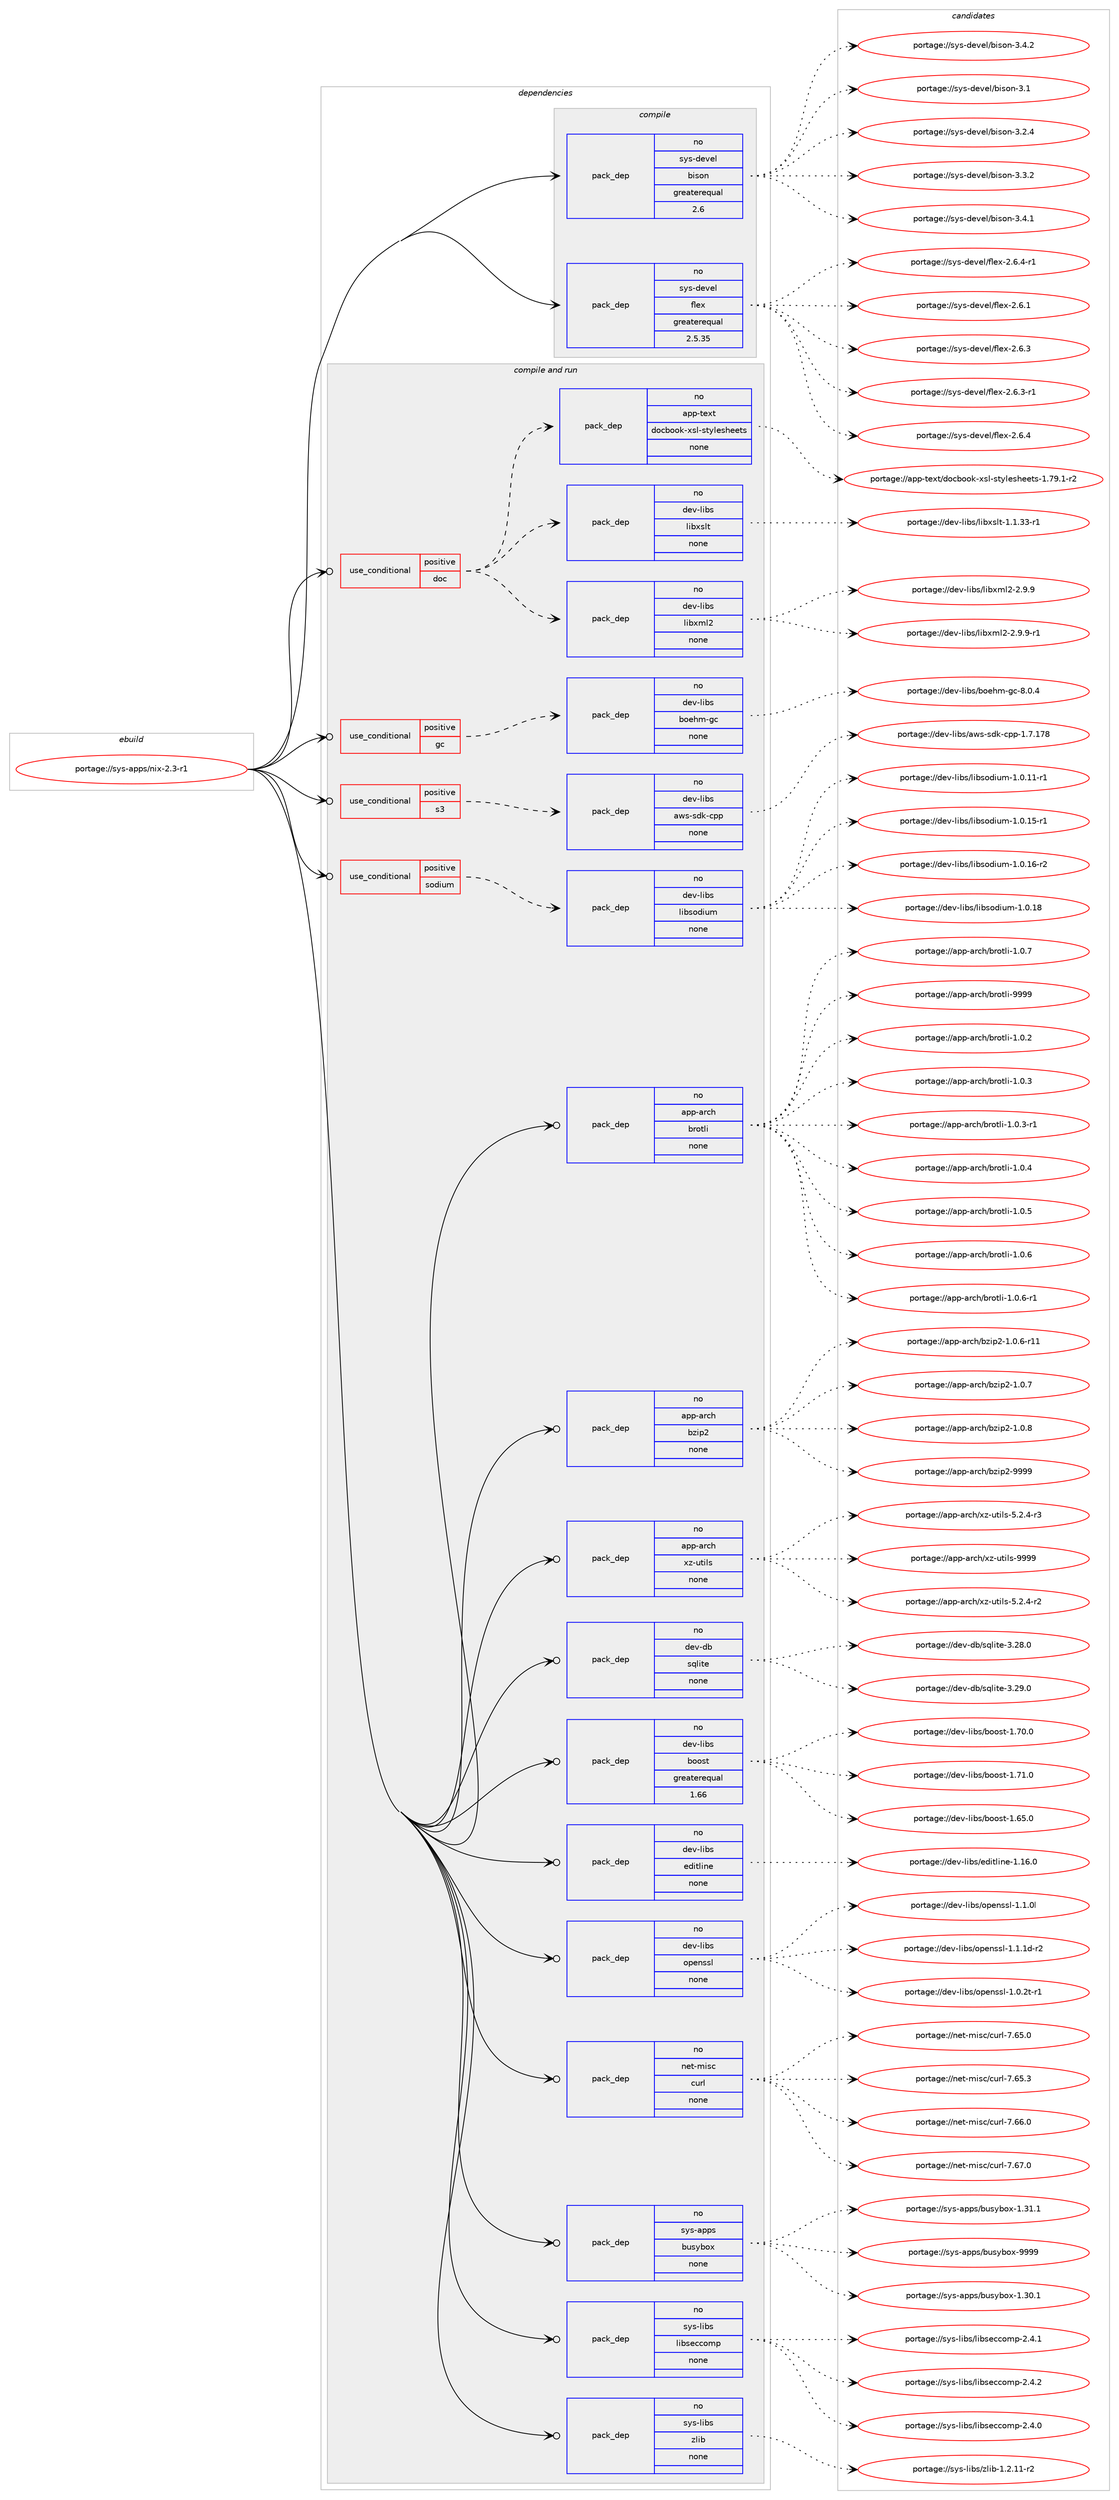 digraph prolog {

# *************
# Graph options
# *************

newrank=true;
concentrate=true;
compound=true;
graph [rankdir=LR,fontname=Helvetica,fontsize=10,ranksep=1.5];#, ranksep=2.5, nodesep=0.2];
edge  [arrowhead=vee];
node  [fontname=Helvetica,fontsize=10];

# **********
# The ebuild
# **********

subgraph cluster_leftcol {
color=gray;
rank=same;
label=<<i>ebuild</i>>;
id [label="portage://sys-apps/nix-2.3-r1", color=red, width=4, href="../sys-apps/nix-2.3-r1.svg"];
}

# ****************
# The dependencies
# ****************

subgraph cluster_midcol {
color=gray;
label=<<i>dependencies</i>>;
subgraph cluster_compile {
fillcolor="#eeeeee";
style=filled;
label=<<i>compile</i>>;
subgraph pack303184 {
dependency409616 [label=<<TABLE BORDER="0" CELLBORDER="1" CELLSPACING="0" CELLPADDING="4" WIDTH="220"><TR><TD ROWSPAN="6" CELLPADDING="30">pack_dep</TD></TR><TR><TD WIDTH="110">no</TD></TR><TR><TD>sys-devel</TD></TR><TR><TD>bison</TD></TR><TR><TD>greaterequal</TD></TR><TR><TD>2.6</TD></TR></TABLE>>, shape=none, color=blue];
}
id:e -> dependency409616:w [weight=20,style="solid",arrowhead="vee"];
subgraph pack303185 {
dependency409617 [label=<<TABLE BORDER="0" CELLBORDER="1" CELLSPACING="0" CELLPADDING="4" WIDTH="220"><TR><TD ROWSPAN="6" CELLPADDING="30">pack_dep</TD></TR><TR><TD WIDTH="110">no</TD></TR><TR><TD>sys-devel</TD></TR><TR><TD>flex</TD></TR><TR><TD>greaterequal</TD></TR><TR><TD>2.5.35</TD></TR></TABLE>>, shape=none, color=blue];
}
id:e -> dependency409617:w [weight=20,style="solid",arrowhead="vee"];
}
subgraph cluster_compileandrun {
fillcolor="#eeeeee";
style=filled;
label=<<i>compile and run</i>>;
subgraph cond99584 {
dependency409618 [label=<<TABLE BORDER="0" CELLBORDER="1" CELLSPACING="0" CELLPADDING="4"><TR><TD ROWSPAN="3" CELLPADDING="10">use_conditional</TD></TR><TR><TD>positive</TD></TR><TR><TD>doc</TD></TR></TABLE>>, shape=none, color=red];
subgraph pack303186 {
dependency409619 [label=<<TABLE BORDER="0" CELLBORDER="1" CELLSPACING="0" CELLPADDING="4" WIDTH="220"><TR><TD ROWSPAN="6" CELLPADDING="30">pack_dep</TD></TR><TR><TD WIDTH="110">no</TD></TR><TR><TD>dev-libs</TD></TR><TR><TD>libxml2</TD></TR><TR><TD>none</TD></TR><TR><TD></TD></TR></TABLE>>, shape=none, color=blue];
}
dependency409618:e -> dependency409619:w [weight=20,style="dashed",arrowhead="vee"];
subgraph pack303187 {
dependency409620 [label=<<TABLE BORDER="0" CELLBORDER="1" CELLSPACING="0" CELLPADDING="4" WIDTH="220"><TR><TD ROWSPAN="6" CELLPADDING="30">pack_dep</TD></TR><TR><TD WIDTH="110">no</TD></TR><TR><TD>dev-libs</TD></TR><TR><TD>libxslt</TD></TR><TR><TD>none</TD></TR><TR><TD></TD></TR></TABLE>>, shape=none, color=blue];
}
dependency409618:e -> dependency409620:w [weight=20,style="dashed",arrowhead="vee"];
subgraph pack303188 {
dependency409621 [label=<<TABLE BORDER="0" CELLBORDER="1" CELLSPACING="0" CELLPADDING="4" WIDTH="220"><TR><TD ROWSPAN="6" CELLPADDING="30">pack_dep</TD></TR><TR><TD WIDTH="110">no</TD></TR><TR><TD>app-text</TD></TR><TR><TD>docbook-xsl-stylesheets</TD></TR><TR><TD>none</TD></TR><TR><TD></TD></TR></TABLE>>, shape=none, color=blue];
}
dependency409618:e -> dependency409621:w [weight=20,style="dashed",arrowhead="vee"];
}
id:e -> dependency409618:w [weight=20,style="solid",arrowhead="odotvee"];
subgraph cond99585 {
dependency409622 [label=<<TABLE BORDER="0" CELLBORDER="1" CELLSPACING="0" CELLPADDING="4"><TR><TD ROWSPAN="3" CELLPADDING="10">use_conditional</TD></TR><TR><TD>positive</TD></TR><TR><TD>gc</TD></TR></TABLE>>, shape=none, color=red];
subgraph pack303189 {
dependency409623 [label=<<TABLE BORDER="0" CELLBORDER="1" CELLSPACING="0" CELLPADDING="4" WIDTH="220"><TR><TD ROWSPAN="6" CELLPADDING="30">pack_dep</TD></TR><TR><TD WIDTH="110">no</TD></TR><TR><TD>dev-libs</TD></TR><TR><TD>boehm-gc</TD></TR><TR><TD>none</TD></TR><TR><TD></TD></TR></TABLE>>, shape=none, color=blue];
}
dependency409622:e -> dependency409623:w [weight=20,style="dashed",arrowhead="vee"];
}
id:e -> dependency409622:w [weight=20,style="solid",arrowhead="odotvee"];
subgraph cond99586 {
dependency409624 [label=<<TABLE BORDER="0" CELLBORDER="1" CELLSPACING="0" CELLPADDING="4"><TR><TD ROWSPAN="3" CELLPADDING="10">use_conditional</TD></TR><TR><TD>positive</TD></TR><TR><TD>s3</TD></TR></TABLE>>, shape=none, color=red];
subgraph pack303190 {
dependency409625 [label=<<TABLE BORDER="0" CELLBORDER="1" CELLSPACING="0" CELLPADDING="4" WIDTH="220"><TR><TD ROWSPAN="6" CELLPADDING="30">pack_dep</TD></TR><TR><TD WIDTH="110">no</TD></TR><TR><TD>dev-libs</TD></TR><TR><TD>aws-sdk-cpp</TD></TR><TR><TD>none</TD></TR><TR><TD></TD></TR></TABLE>>, shape=none, color=blue];
}
dependency409624:e -> dependency409625:w [weight=20,style="dashed",arrowhead="vee"];
}
id:e -> dependency409624:w [weight=20,style="solid",arrowhead="odotvee"];
subgraph cond99587 {
dependency409626 [label=<<TABLE BORDER="0" CELLBORDER="1" CELLSPACING="0" CELLPADDING="4"><TR><TD ROWSPAN="3" CELLPADDING="10">use_conditional</TD></TR><TR><TD>positive</TD></TR><TR><TD>sodium</TD></TR></TABLE>>, shape=none, color=red];
subgraph pack303191 {
dependency409627 [label=<<TABLE BORDER="0" CELLBORDER="1" CELLSPACING="0" CELLPADDING="4" WIDTH="220"><TR><TD ROWSPAN="6" CELLPADDING="30">pack_dep</TD></TR><TR><TD WIDTH="110">no</TD></TR><TR><TD>dev-libs</TD></TR><TR><TD>libsodium</TD></TR><TR><TD>none</TD></TR><TR><TD></TD></TR></TABLE>>, shape=none, color=blue];
}
dependency409626:e -> dependency409627:w [weight=20,style="dashed",arrowhead="vee"];
}
id:e -> dependency409626:w [weight=20,style="solid",arrowhead="odotvee"];
subgraph pack303192 {
dependency409628 [label=<<TABLE BORDER="0" CELLBORDER="1" CELLSPACING="0" CELLPADDING="4" WIDTH="220"><TR><TD ROWSPAN="6" CELLPADDING="30">pack_dep</TD></TR><TR><TD WIDTH="110">no</TD></TR><TR><TD>app-arch</TD></TR><TR><TD>brotli</TD></TR><TR><TD>none</TD></TR><TR><TD></TD></TR></TABLE>>, shape=none, color=blue];
}
id:e -> dependency409628:w [weight=20,style="solid",arrowhead="odotvee"];
subgraph pack303193 {
dependency409629 [label=<<TABLE BORDER="0" CELLBORDER="1" CELLSPACING="0" CELLPADDING="4" WIDTH="220"><TR><TD ROWSPAN="6" CELLPADDING="30">pack_dep</TD></TR><TR><TD WIDTH="110">no</TD></TR><TR><TD>app-arch</TD></TR><TR><TD>bzip2</TD></TR><TR><TD>none</TD></TR><TR><TD></TD></TR></TABLE>>, shape=none, color=blue];
}
id:e -> dependency409629:w [weight=20,style="solid",arrowhead="odotvee"];
subgraph pack303194 {
dependency409630 [label=<<TABLE BORDER="0" CELLBORDER="1" CELLSPACING="0" CELLPADDING="4" WIDTH="220"><TR><TD ROWSPAN="6" CELLPADDING="30">pack_dep</TD></TR><TR><TD WIDTH="110">no</TD></TR><TR><TD>app-arch</TD></TR><TR><TD>xz-utils</TD></TR><TR><TD>none</TD></TR><TR><TD></TD></TR></TABLE>>, shape=none, color=blue];
}
id:e -> dependency409630:w [weight=20,style="solid",arrowhead="odotvee"];
subgraph pack303195 {
dependency409631 [label=<<TABLE BORDER="0" CELLBORDER="1" CELLSPACING="0" CELLPADDING="4" WIDTH="220"><TR><TD ROWSPAN="6" CELLPADDING="30">pack_dep</TD></TR><TR><TD WIDTH="110">no</TD></TR><TR><TD>dev-db</TD></TR><TR><TD>sqlite</TD></TR><TR><TD>none</TD></TR><TR><TD></TD></TR></TABLE>>, shape=none, color=blue];
}
id:e -> dependency409631:w [weight=20,style="solid",arrowhead="odotvee"];
subgraph pack303196 {
dependency409632 [label=<<TABLE BORDER="0" CELLBORDER="1" CELLSPACING="0" CELLPADDING="4" WIDTH="220"><TR><TD ROWSPAN="6" CELLPADDING="30">pack_dep</TD></TR><TR><TD WIDTH="110">no</TD></TR><TR><TD>dev-libs</TD></TR><TR><TD>boost</TD></TR><TR><TD>greaterequal</TD></TR><TR><TD>1.66</TD></TR></TABLE>>, shape=none, color=blue];
}
id:e -> dependency409632:w [weight=20,style="solid",arrowhead="odotvee"];
subgraph pack303197 {
dependency409633 [label=<<TABLE BORDER="0" CELLBORDER="1" CELLSPACING="0" CELLPADDING="4" WIDTH="220"><TR><TD ROWSPAN="6" CELLPADDING="30">pack_dep</TD></TR><TR><TD WIDTH="110">no</TD></TR><TR><TD>dev-libs</TD></TR><TR><TD>editline</TD></TR><TR><TD>none</TD></TR><TR><TD></TD></TR></TABLE>>, shape=none, color=blue];
}
id:e -> dependency409633:w [weight=20,style="solid",arrowhead="odotvee"];
subgraph pack303198 {
dependency409634 [label=<<TABLE BORDER="0" CELLBORDER="1" CELLSPACING="0" CELLPADDING="4" WIDTH="220"><TR><TD ROWSPAN="6" CELLPADDING="30">pack_dep</TD></TR><TR><TD WIDTH="110">no</TD></TR><TR><TD>dev-libs</TD></TR><TR><TD>openssl</TD></TR><TR><TD>none</TD></TR><TR><TD></TD></TR></TABLE>>, shape=none, color=blue];
}
id:e -> dependency409634:w [weight=20,style="solid",arrowhead="odotvee"];
subgraph pack303199 {
dependency409635 [label=<<TABLE BORDER="0" CELLBORDER="1" CELLSPACING="0" CELLPADDING="4" WIDTH="220"><TR><TD ROWSPAN="6" CELLPADDING="30">pack_dep</TD></TR><TR><TD WIDTH="110">no</TD></TR><TR><TD>net-misc</TD></TR><TR><TD>curl</TD></TR><TR><TD>none</TD></TR><TR><TD></TD></TR></TABLE>>, shape=none, color=blue];
}
id:e -> dependency409635:w [weight=20,style="solid",arrowhead="odotvee"];
subgraph pack303200 {
dependency409636 [label=<<TABLE BORDER="0" CELLBORDER="1" CELLSPACING="0" CELLPADDING="4" WIDTH="220"><TR><TD ROWSPAN="6" CELLPADDING="30">pack_dep</TD></TR><TR><TD WIDTH="110">no</TD></TR><TR><TD>sys-apps</TD></TR><TR><TD>busybox</TD></TR><TR><TD>none</TD></TR><TR><TD></TD></TR></TABLE>>, shape=none, color=blue];
}
id:e -> dependency409636:w [weight=20,style="solid",arrowhead="odotvee"];
subgraph pack303201 {
dependency409637 [label=<<TABLE BORDER="0" CELLBORDER="1" CELLSPACING="0" CELLPADDING="4" WIDTH="220"><TR><TD ROWSPAN="6" CELLPADDING="30">pack_dep</TD></TR><TR><TD WIDTH="110">no</TD></TR><TR><TD>sys-libs</TD></TR><TR><TD>libseccomp</TD></TR><TR><TD>none</TD></TR><TR><TD></TD></TR></TABLE>>, shape=none, color=blue];
}
id:e -> dependency409637:w [weight=20,style="solid",arrowhead="odotvee"];
subgraph pack303202 {
dependency409638 [label=<<TABLE BORDER="0" CELLBORDER="1" CELLSPACING="0" CELLPADDING="4" WIDTH="220"><TR><TD ROWSPAN="6" CELLPADDING="30">pack_dep</TD></TR><TR><TD WIDTH="110">no</TD></TR><TR><TD>sys-libs</TD></TR><TR><TD>zlib</TD></TR><TR><TD>none</TD></TR><TR><TD></TD></TR></TABLE>>, shape=none, color=blue];
}
id:e -> dependency409638:w [weight=20,style="solid",arrowhead="odotvee"];
}
subgraph cluster_run {
fillcolor="#eeeeee";
style=filled;
label=<<i>run</i>>;
}
}

# **************
# The candidates
# **************

subgraph cluster_choices {
rank=same;
color=gray;
label=<<i>candidates</i>>;

subgraph choice303184 {
color=black;
nodesep=1;
choiceportage11512111545100101118101108479810511511111045514649 [label="portage://sys-devel/bison-3.1", color=red, width=4,href="../sys-devel/bison-3.1.svg"];
choiceportage115121115451001011181011084798105115111110455146504652 [label="portage://sys-devel/bison-3.2.4", color=red, width=4,href="../sys-devel/bison-3.2.4.svg"];
choiceportage115121115451001011181011084798105115111110455146514650 [label="portage://sys-devel/bison-3.3.2", color=red, width=4,href="../sys-devel/bison-3.3.2.svg"];
choiceportage115121115451001011181011084798105115111110455146524649 [label="portage://sys-devel/bison-3.4.1", color=red, width=4,href="../sys-devel/bison-3.4.1.svg"];
choiceportage115121115451001011181011084798105115111110455146524650 [label="portage://sys-devel/bison-3.4.2", color=red, width=4,href="../sys-devel/bison-3.4.2.svg"];
dependency409616:e -> choiceportage11512111545100101118101108479810511511111045514649:w [style=dotted,weight="100"];
dependency409616:e -> choiceportage115121115451001011181011084798105115111110455146504652:w [style=dotted,weight="100"];
dependency409616:e -> choiceportage115121115451001011181011084798105115111110455146514650:w [style=dotted,weight="100"];
dependency409616:e -> choiceportage115121115451001011181011084798105115111110455146524649:w [style=dotted,weight="100"];
dependency409616:e -> choiceportage115121115451001011181011084798105115111110455146524650:w [style=dotted,weight="100"];
}
subgraph choice303185 {
color=black;
nodesep=1;
choiceportage1151211154510010111810110847102108101120455046544649 [label="portage://sys-devel/flex-2.6.1", color=red, width=4,href="../sys-devel/flex-2.6.1.svg"];
choiceportage1151211154510010111810110847102108101120455046544651 [label="portage://sys-devel/flex-2.6.3", color=red, width=4,href="../sys-devel/flex-2.6.3.svg"];
choiceportage11512111545100101118101108471021081011204550465446514511449 [label="portage://sys-devel/flex-2.6.3-r1", color=red, width=4,href="../sys-devel/flex-2.6.3-r1.svg"];
choiceportage1151211154510010111810110847102108101120455046544652 [label="portage://sys-devel/flex-2.6.4", color=red, width=4,href="../sys-devel/flex-2.6.4.svg"];
choiceportage11512111545100101118101108471021081011204550465446524511449 [label="portage://sys-devel/flex-2.6.4-r1", color=red, width=4,href="../sys-devel/flex-2.6.4-r1.svg"];
dependency409617:e -> choiceportage1151211154510010111810110847102108101120455046544649:w [style=dotted,weight="100"];
dependency409617:e -> choiceportage1151211154510010111810110847102108101120455046544651:w [style=dotted,weight="100"];
dependency409617:e -> choiceportage11512111545100101118101108471021081011204550465446514511449:w [style=dotted,weight="100"];
dependency409617:e -> choiceportage1151211154510010111810110847102108101120455046544652:w [style=dotted,weight="100"];
dependency409617:e -> choiceportage11512111545100101118101108471021081011204550465446524511449:w [style=dotted,weight="100"];
}
subgraph choice303186 {
color=black;
nodesep=1;
choiceportage1001011184510810598115471081059812010910850455046574657 [label="portage://dev-libs/libxml2-2.9.9", color=red, width=4,href="../dev-libs/libxml2-2.9.9.svg"];
choiceportage10010111845108105981154710810598120109108504550465746574511449 [label="portage://dev-libs/libxml2-2.9.9-r1", color=red, width=4,href="../dev-libs/libxml2-2.9.9-r1.svg"];
dependency409619:e -> choiceportage1001011184510810598115471081059812010910850455046574657:w [style=dotted,weight="100"];
dependency409619:e -> choiceportage10010111845108105981154710810598120109108504550465746574511449:w [style=dotted,weight="100"];
}
subgraph choice303187 {
color=black;
nodesep=1;
choiceportage10010111845108105981154710810598120115108116454946494651514511449 [label="portage://dev-libs/libxslt-1.1.33-r1", color=red, width=4,href="../dev-libs/libxslt-1.1.33-r1.svg"];
dependency409620:e -> choiceportage10010111845108105981154710810598120115108116454946494651514511449:w [style=dotted,weight="100"];
}
subgraph choice303188 {
color=black;
nodesep=1;
choiceportage97112112451161011201164710011199981111111074512011510845115116121108101115104101101116115454946555746494511450 [label="portage://app-text/docbook-xsl-stylesheets-1.79.1-r2", color=red, width=4,href="../app-text/docbook-xsl-stylesheets-1.79.1-r2.svg"];
dependency409621:e -> choiceportage97112112451161011201164710011199981111111074512011510845115116121108101115104101101116115454946555746494511450:w [style=dotted,weight="100"];
}
subgraph choice303189 {
color=black;
nodesep=1;
choiceportage100101118451081059811547981111011041094510399455646484652 [label="portage://dev-libs/boehm-gc-8.0.4", color=red, width=4,href="../dev-libs/boehm-gc-8.0.4.svg"];
dependency409623:e -> choiceportage100101118451081059811547981111011041094510399455646484652:w [style=dotted,weight="100"];
}
subgraph choice303190 {
color=black;
nodesep=1;
choiceportage100101118451081059811547971191154511510010745991121124549465546495556 [label="portage://dev-libs/aws-sdk-cpp-1.7.178", color=red, width=4,href="../dev-libs/aws-sdk-cpp-1.7.178.svg"];
dependency409625:e -> choiceportage100101118451081059811547971191154511510010745991121124549465546495556:w [style=dotted,weight="100"];
}
subgraph choice303191 {
color=black;
nodesep=1;
choiceportage10010111845108105981154710810598115111100105117109454946484649494511449 [label="portage://dev-libs/libsodium-1.0.11-r1", color=red, width=4,href="../dev-libs/libsodium-1.0.11-r1.svg"];
choiceportage10010111845108105981154710810598115111100105117109454946484649534511449 [label="portage://dev-libs/libsodium-1.0.15-r1", color=red, width=4,href="../dev-libs/libsodium-1.0.15-r1.svg"];
choiceportage10010111845108105981154710810598115111100105117109454946484649544511450 [label="portage://dev-libs/libsodium-1.0.16-r2", color=red, width=4,href="../dev-libs/libsodium-1.0.16-r2.svg"];
choiceportage1001011184510810598115471081059811511110010511710945494648464956 [label="portage://dev-libs/libsodium-1.0.18", color=red, width=4,href="../dev-libs/libsodium-1.0.18.svg"];
dependency409627:e -> choiceportage10010111845108105981154710810598115111100105117109454946484649494511449:w [style=dotted,weight="100"];
dependency409627:e -> choiceportage10010111845108105981154710810598115111100105117109454946484649534511449:w [style=dotted,weight="100"];
dependency409627:e -> choiceportage10010111845108105981154710810598115111100105117109454946484649544511450:w [style=dotted,weight="100"];
dependency409627:e -> choiceportage1001011184510810598115471081059811511110010511710945494648464956:w [style=dotted,weight="100"];
}
subgraph choice303192 {
color=black;
nodesep=1;
choiceportage971121124597114991044798114111116108105454946484650 [label="portage://app-arch/brotli-1.0.2", color=red, width=4,href="../app-arch/brotli-1.0.2.svg"];
choiceportage971121124597114991044798114111116108105454946484651 [label="portage://app-arch/brotli-1.0.3", color=red, width=4,href="../app-arch/brotli-1.0.3.svg"];
choiceportage9711211245971149910447981141111161081054549464846514511449 [label="portage://app-arch/brotli-1.0.3-r1", color=red, width=4,href="../app-arch/brotli-1.0.3-r1.svg"];
choiceportage971121124597114991044798114111116108105454946484652 [label="portage://app-arch/brotli-1.0.4", color=red, width=4,href="../app-arch/brotli-1.0.4.svg"];
choiceportage971121124597114991044798114111116108105454946484653 [label="portage://app-arch/brotli-1.0.5", color=red, width=4,href="../app-arch/brotli-1.0.5.svg"];
choiceportage971121124597114991044798114111116108105454946484654 [label="portage://app-arch/brotli-1.0.6", color=red, width=4,href="../app-arch/brotli-1.0.6.svg"];
choiceportage9711211245971149910447981141111161081054549464846544511449 [label="portage://app-arch/brotli-1.0.6-r1", color=red, width=4,href="../app-arch/brotli-1.0.6-r1.svg"];
choiceportage971121124597114991044798114111116108105454946484655 [label="portage://app-arch/brotli-1.0.7", color=red, width=4,href="../app-arch/brotli-1.0.7.svg"];
choiceportage9711211245971149910447981141111161081054557575757 [label="portage://app-arch/brotli-9999", color=red, width=4,href="../app-arch/brotli-9999.svg"];
dependency409628:e -> choiceportage971121124597114991044798114111116108105454946484650:w [style=dotted,weight="100"];
dependency409628:e -> choiceportage971121124597114991044798114111116108105454946484651:w [style=dotted,weight="100"];
dependency409628:e -> choiceportage9711211245971149910447981141111161081054549464846514511449:w [style=dotted,weight="100"];
dependency409628:e -> choiceportage971121124597114991044798114111116108105454946484652:w [style=dotted,weight="100"];
dependency409628:e -> choiceportage971121124597114991044798114111116108105454946484653:w [style=dotted,weight="100"];
dependency409628:e -> choiceportage971121124597114991044798114111116108105454946484654:w [style=dotted,weight="100"];
dependency409628:e -> choiceportage9711211245971149910447981141111161081054549464846544511449:w [style=dotted,weight="100"];
dependency409628:e -> choiceportage971121124597114991044798114111116108105454946484655:w [style=dotted,weight="100"];
dependency409628:e -> choiceportage9711211245971149910447981141111161081054557575757:w [style=dotted,weight="100"];
}
subgraph choice303193 {
color=black;
nodesep=1;
choiceportage97112112459711499104479812210511250454946484654451144949 [label="portage://app-arch/bzip2-1.0.6-r11", color=red, width=4,href="../app-arch/bzip2-1.0.6-r11.svg"];
choiceportage97112112459711499104479812210511250454946484655 [label="portage://app-arch/bzip2-1.0.7", color=red, width=4,href="../app-arch/bzip2-1.0.7.svg"];
choiceportage97112112459711499104479812210511250454946484656 [label="portage://app-arch/bzip2-1.0.8", color=red, width=4,href="../app-arch/bzip2-1.0.8.svg"];
choiceportage971121124597114991044798122105112504557575757 [label="portage://app-arch/bzip2-9999", color=red, width=4,href="../app-arch/bzip2-9999.svg"];
dependency409629:e -> choiceportage97112112459711499104479812210511250454946484654451144949:w [style=dotted,weight="100"];
dependency409629:e -> choiceportage97112112459711499104479812210511250454946484655:w [style=dotted,weight="100"];
dependency409629:e -> choiceportage97112112459711499104479812210511250454946484656:w [style=dotted,weight="100"];
dependency409629:e -> choiceportage971121124597114991044798122105112504557575757:w [style=dotted,weight="100"];
}
subgraph choice303194 {
color=black;
nodesep=1;
choiceportage9711211245971149910447120122451171161051081154553465046524511450 [label="portage://app-arch/xz-utils-5.2.4-r2", color=red, width=4,href="../app-arch/xz-utils-5.2.4-r2.svg"];
choiceportage9711211245971149910447120122451171161051081154553465046524511451 [label="portage://app-arch/xz-utils-5.2.4-r3", color=red, width=4,href="../app-arch/xz-utils-5.2.4-r3.svg"];
choiceportage9711211245971149910447120122451171161051081154557575757 [label="portage://app-arch/xz-utils-9999", color=red, width=4,href="../app-arch/xz-utils-9999.svg"];
dependency409630:e -> choiceportage9711211245971149910447120122451171161051081154553465046524511450:w [style=dotted,weight="100"];
dependency409630:e -> choiceportage9711211245971149910447120122451171161051081154553465046524511451:w [style=dotted,weight="100"];
dependency409630:e -> choiceportage9711211245971149910447120122451171161051081154557575757:w [style=dotted,weight="100"];
}
subgraph choice303195 {
color=black;
nodesep=1;
choiceportage10010111845100984711511310810511610145514650564648 [label="portage://dev-db/sqlite-3.28.0", color=red, width=4,href="../dev-db/sqlite-3.28.0.svg"];
choiceportage10010111845100984711511310810511610145514650574648 [label="portage://dev-db/sqlite-3.29.0", color=red, width=4,href="../dev-db/sqlite-3.29.0.svg"];
dependency409631:e -> choiceportage10010111845100984711511310810511610145514650564648:w [style=dotted,weight="100"];
dependency409631:e -> choiceportage10010111845100984711511310810511610145514650574648:w [style=dotted,weight="100"];
}
subgraph choice303196 {
color=black;
nodesep=1;
choiceportage1001011184510810598115479811111111511645494654534648 [label="portage://dev-libs/boost-1.65.0", color=red, width=4,href="../dev-libs/boost-1.65.0.svg"];
choiceportage1001011184510810598115479811111111511645494655484648 [label="portage://dev-libs/boost-1.70.0", color=red, width=4,href="../dev-libs/boost-1.70.0.svg"];
choiceportage1001011184510810598115479811111111511645494655494648 [label="portage://dev-libs/boost-1.71.0", color=red, width=4,href="../dev-libs/boost-1.71.0.svg"];
dependency409632:e -> choiceportage1001011184510810598115479811111111511645494654534648:w [style=dotted,weight="100"];
dependency409632:e -> choiceportage1001011184510810598115479811111111511645494655484648:w [style=dotted,weight="100"];
dependency409632:e -> choiceportage1001011184510810598115479811111111511645494655494648:w [style=dotted,weight="100"];
}
subgraph choice303197 {
color=black;
nodesep=1;
choiceportage10010111845108105981154710110010511610810511010145494649544648 [label="portage://dev-libs/editline-1.16.0", color=red, width=4,href="../dev-libs/editline-1.16.0.svg"];
dependency409633:e -> choiceportage10010111845108105981154710110010511610810511010145494649544648:w [style=dotted,weight="100"];
}
subgraph choice303198 {
color=black;
nodesep=1;
choiceportage1001011184510810598115471111121011101151151084549464846501164511449 [label="portage://dev-libs/openssl-1.0.2t-r1", color=red, width=4,href="../dev-libs/openssl-1.0.2t-r1.svg"];
choiceportage100101118451081059811547111112101110115115108454946494648108 [label="portage://dev-libs/openssl-1.1.0l", color=red, width=4,href="../dev-libs/openssl-1.1.0l.svg"];
choiceportage1001011184510810598115471111121011101151151084549464946491004511450 [label="portage://dev-libs/openssl-1.1.1d-r2", color=red, width=4,href="../dev-libs/openssl-1.1.1d-r2.svg"];
dependency409634:e -> choiceportage1001011184510810598115471111121011101151151084549464846501164511449:w [style=dotted,weight="100"];
dependency409634:e -> choiceportage100101118451081059811547111112101110115115108454946494648108:w [style=dotted,weight="100"];
dependency409634:e -> choiceportage1001011184510810598115471111121011101151151084549464946491004511450:w [style=dotted,weight="100"];
}
subgraph choice303199 {
color=black;
nodesep=1;
choiceportage1101011164510910511599479911711410845554654534648 [label="portage://net-misc/curl-7.65.0", color=red, width=4,href="../net-misc/curl-7.65.0.svg"];
choiceportage1101011164510910511599479911711410845554654534651 [label="portage://net-misc/curl-7.65.3", color=red, width=4,href="../net-misc/curl-7.65.3.svg"];
choiceportage1101011164510910511599479911711410845554654544648 [label="portage://net-misc/curl-7.66.0", color=red, width=4,href="../net-misc/curl-7.66.0.svg"];
choiceportage1101011164510910511599479911711410845554654554648 [label="portage://net-misc/curl-7.67.0", color=red, width=4,href="../net-misc/curl-7.67.0.svg"];
dependency409635:e -> choiceportage1101011164510910511599479911711410845554654534648:w [style=dotted,weight="100"];
dependency409635:e -> choiceportage1101011164510910511599479911711410845554654534651:w [style=dotted,weight="100"];
dependency409635:e -> choiceportage1101011164510910511599479911711410845554654544648:w [style=dotted,weight="100"];
dependency409635:e -> choiceportage1101011164510910511599479911711410845554654554648:w [style=dotted,weight="100"];
}
subgraph choice303200 {
color=black;
nodesep=1;
choiceportage115121115459711211211547981171151219811112045494651484649 [label="portage://sys-apps/busybox-1.30.1", color=red, width=4,href="../sys-apps/busybox-1.30.1.svg"];
choiceportage115121115459711211211547981171151219811112045494651494649 [label="portage://sys-apps/busybox-1.31.1", color=red, width=4,href="../sys-apps/busybox-1.31.1.svg"];
choiceportage11512111545971121121154798117115121981111204557575757 [label="portage://sys-apps/busybox-9999", color=red, width=4,href="../sys-apps/busybox-9999.svg"];
dependency409636:e -> choiceportage115121115459711211211547981171151219811112045494651484649:w [style=dotted,weight="100"];
dependency409636:e -> choiceportage115121115459711211211547981171151219811112045494651494649:w [style=dotted,weight="100"];
dependency409636:e -> choiceportage11512111545971121121154798117115121981111204557575757:w [style=dotted,weight="100"];
}
subgraph choice303201 {
color=black;
nodesep=1;
choiceportage115121115451081059811547108105981151019999111109112455046524648 [label="portage://sys-libs/libseccomp-2.4.0", color=red, width=4,href="../sys-libs/libseccomp-2.4.0.svg"];
choiceportage115121115451081059811547108105981151019999111109112455046524649 [label="portage://sys-libs/libseccomp-2.4.1", color=red, width=4,href="../sys-libs/libseccomp-2.4.1.svg"];
choiceportage115121115451081059811547108105981151019999111109112455046524650 [label="portage://sys-libs/libseccomp-2.4.2", color=red, width=4,href="../sys-libs/libseccomp-2.4.2.svg"];
dependency409637:e -> choiceportage115121115451081059811547108105981151019999111109112455046524648:w [style=dotted,weight="100"];
dependency409637:e -> choiceportage115121115451081059811547108105981151019999111109112455046524649:w [style=dotted,weight="100"];
dependency409637:e -> choiceportage115121115451081059811547108105981151019999111109112455046524650:w [style=dotted,weight="100"];
}
subgraph choice303202 {
color=black;
nodesep=1;
choiceportage11512111545108105981154712210810598454946504649494511450 [label="portage://sys-libs/zlib-1.2.11-r2", color=red, width=4,href="../sys-libs/zlib-1.2.11-r2.svg"];
dependency409638:e -> choiceportage11512111545108105981154712210810598454946504649494511450:w [style=dotted,weight="100"];
}
}

}

